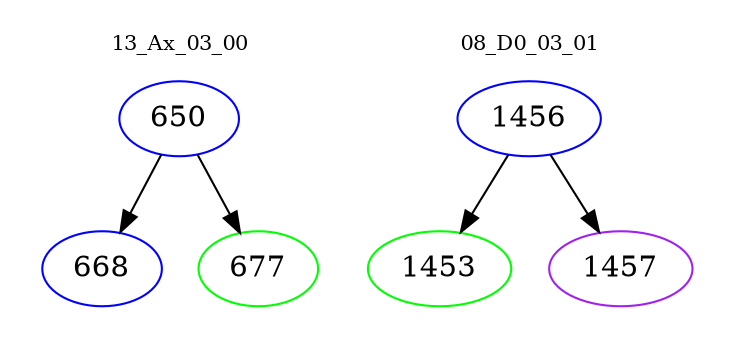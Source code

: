 digraph{
subgraph cluster_0 {
color = white
label = "13_Ax_03_00";
fontsize=10;
T0_650 [label="650", color="blue"]
T0_650 -> T0_668 [color="black"]
T0_668 [label="668", color="blue"]
T0_650 -> T0_677 [color="black"]
T0_677 [label="677", color="green"]
}
subgraph cluster_1 {
color = white
label = "08_D0_03_01";
fontsize=10;
T1_1456 [label="1456", color="blue"]
T1_1456 -> T1_1453 [color="black"]
T1_1453 [label="1453", color="green"]
T1_1456 -> T1_1457 [color="black"]
T1_1457 [label="1457", color="purple"]
}
}
